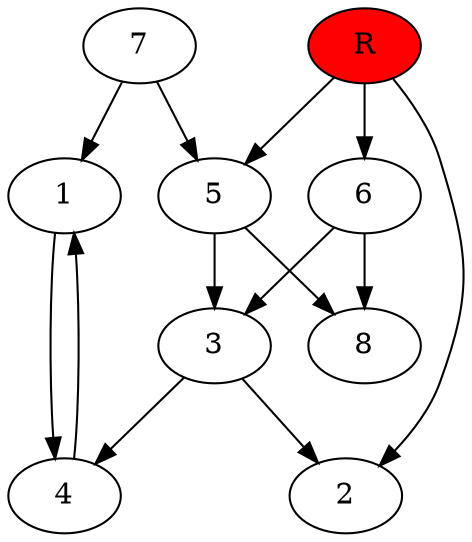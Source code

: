 digraph prb35184 {
	1
	2
	3
	4
	5
	6
	7
	8
	R [fillcolor="#ff0000" style=filled]
	1 -> 4
	3 -> 2
	3 -> 4
	4 -> 1
	5 -> 3
	5 -> 8
	6 -> 3
	6 -> 8
	7 -> 1
	7 -> 5
	R -> 2
	R -> 5
	R -> 6
}
